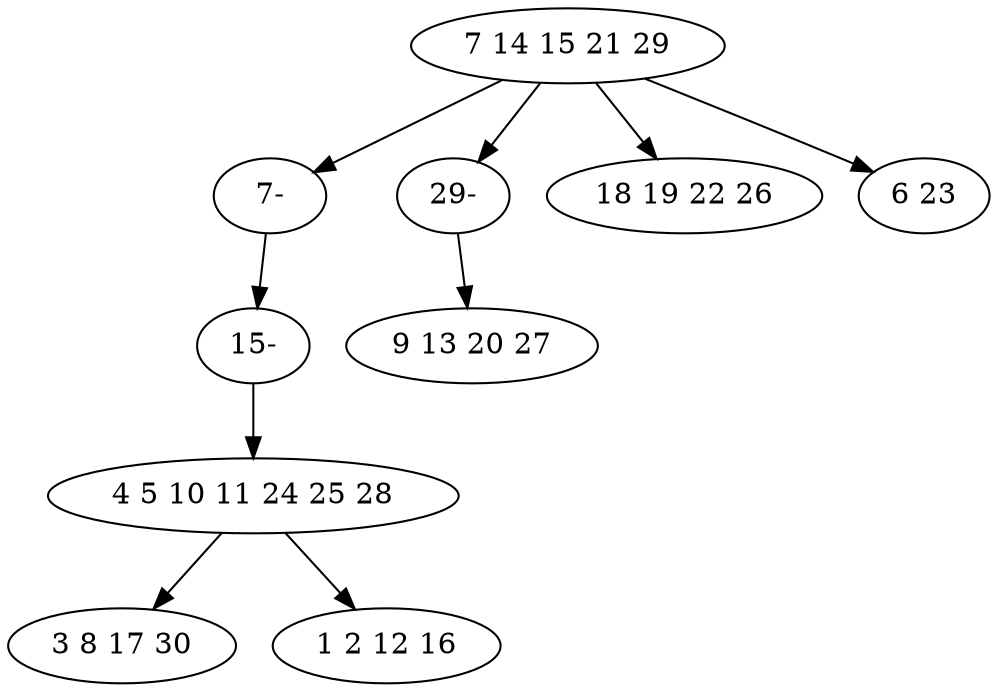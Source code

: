 digraph true_tree {
	"0" -> "8"
	"0" -> "7"
	"0" -> "3"
	"0" -> "4"
	"1" -> "5"
	"1" -> "6"
	"7" -> "2"
	"8" -> "9"
	"9" -> "1"
	"0" [label="7 14 15 21 29"];
	"1" [label="4 5 10 11 24 25 28"];
	"2" [label="9 13 20 27"];
	"3" [label="18 19 22 26"];
	"4" [label="6 23"];
	"5" [label="3 8 17 30"];
	"6" [label="1 2 12 16"];
	"7" [label="29-"];
	"8" [label="7-"];
	"9" [label="15-"];
}
